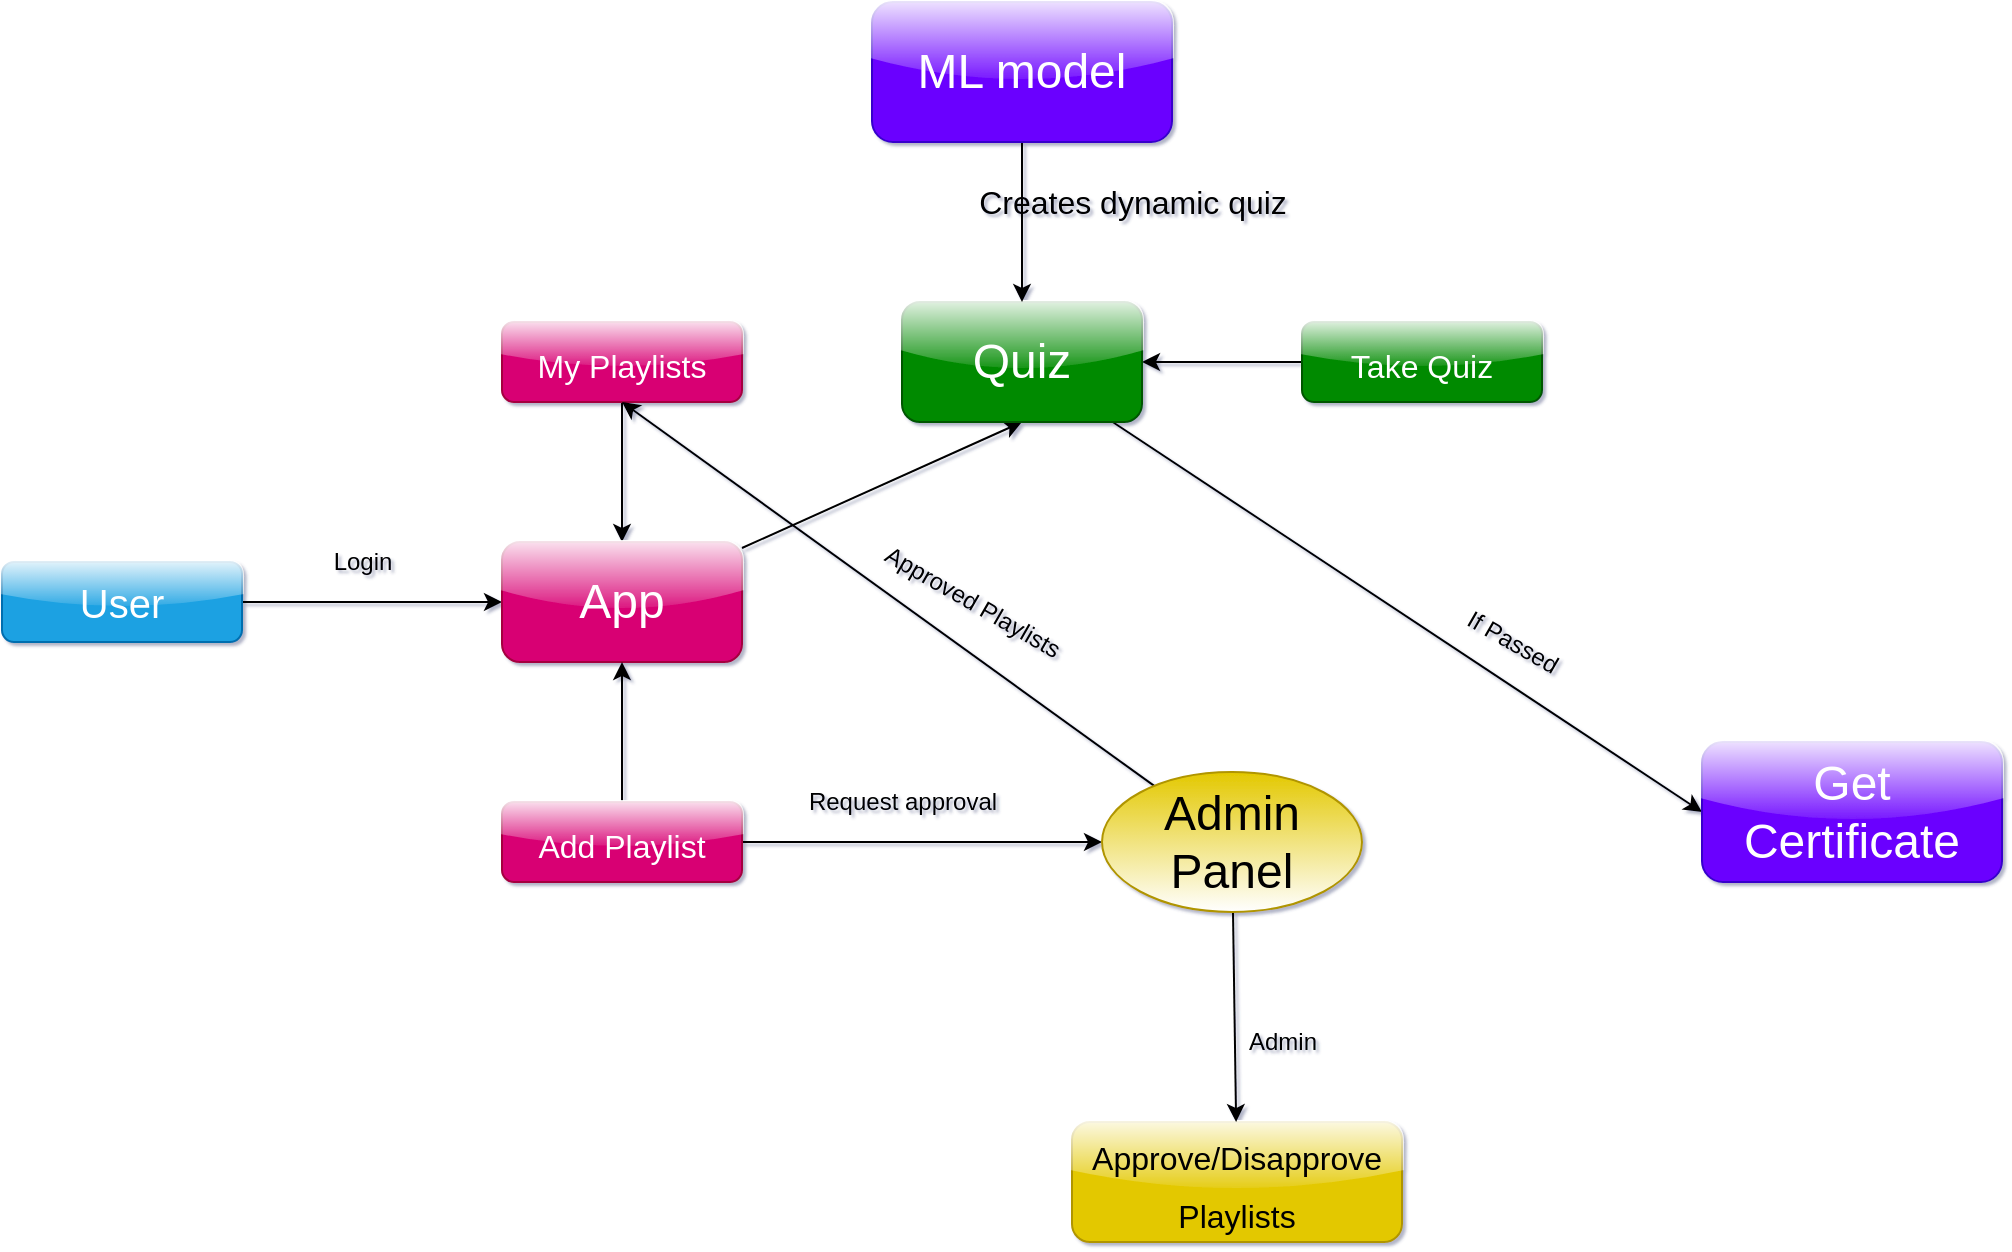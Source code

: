 <mxfile>
    <diagram id="5cV5WibyDMCfgt4raN4z" name="Page-1">
        <mxGraphModel dx="1222" dy="2045" grid="1" gridSize="10" guides="1" tooltips="1" connect="1" arrows="1" fold="1" page="1" pageScale="1" pageWidth="850" pageHeight="1100" background="none" math="0" shadow="1">
            <root>
                <mxCell id="0"/>
                <mxCell id="1" parent="0"/>
                <mxCell id="19" style="edgeStyle=none;html=1;entryX=0.5;entryY=0;entryDx=0;entryDy=0;" edge="1" parent="1" source="5" target="10">
                    <mxGeometry relative="1" as="geometry"/>
                </mxCell>
                <mxCell id="5" value="&lt;font style=&quot;font-size: 16px&quot;&gt;My Playlists&lt;/font&gt;" style="whiteSpace=wrap;html=1;fontSize=24;strokeWidth=1;rounded=1;glass=1;fillColor=#d80073;fontColor=#ffffff;strokeColor=#A50040;" vertex="1" parent="1">
                    <mxGeometry x="280" y="-40" width="120" height="40" as="geometry"/>
                </mxCell>
                <mxCell id="6" value="&lt;span style=&quot;font-size: 16px&quot;&gt;Approve/Disapprove&lt;br&gt;Playlists&lt;br&gt;&lt;/span&gt;" style="whiteSpace=wrap;html=1;fontSize=24;strokeWidth=1;rounded=1;glass=1;fillColor=#e3c800;fontColor=#000000;strokeColor=#B09500;" vertex="1" parent="1">
                    <mxGeometry x="565" y="360" width="165" height="60" as="geometry"/>
                </mxCell>
                <mxCell id="11" value="" style="edgeStyle=none;html=1;" edge="1" parent="1" source="9" target="10">
                    <mxGeometry relative="1" as="geometry"/>
                </mxCell>
                <mxCell id="9" value="&lt;font style=&quot;font-size: 20px&quot;&gt;User&lt;/font&gt;" style="whiteSpace=wrap;html=1;fontSize=24;strokeWidth=1;rounded=1;glass=1;fillColor=#1ba1e2;strokeColor=#006EAF;fontColor=#ffffff;" vertex="1" parent="1">
                    <mxGeometry x="30" y="80" width="120" height="40" as="geometry"/>
                </mxCell>
                <mxCell id="31" style="edgeStyle=none;html=1;entryX=0.5;entryY=1;entryDx=0;entryDy=0;" edge="1" parent="1" source="10" target="27">
                    <mxGeometry relative="1" as="geometry"/>
                </mxCell>
                <mxCell id="10" value="App" style="whiteSpace=wrap;html=1;fontSize=24;fillColor=#d80073;strokeColor=#A50040;fontColor=#ffffff;strokeWidth=1;rounded=1;glass=1;" vertex="1" parent="1">
                    <mxGeometry x="280" y="70" width="120" height="60" as="geometry"/>
                </mxCell>
                <mxCell id="12" value="Login" style="text;html=1;align=center;verticalAlign=middle;resizable=0;points=[];autosize=1;strokeColor=none;fillColor=none;" vertex="1" parent="1">
                    <mxGeometry x="185" y="70" width="50" height="20" as="geometry"/>
                </mxCell>
                <mxCell id="28" value="" style="edgeStyle=none;html=1;" edge="1" parent="1" source="13" target="27">
                    <mxGeometry relative="1" as="geometry"/>
                </mxCell>
                <mxCell id="13" value="&lt;font style=&quot;font-size: 16px&quot;&gt;Take Quiz&lt;/font&gt;" style="whiteSpace=wrap;html=1;fontSize=24;strokeWidth=1;rounded=1;glass=1;fillColor=#008a00;fontColor=#ffffff;strokeColor=#005700;" vertex="1" parent="1">
                    <mxGeometry x="680" y="-40" width="120" height="40" as="geometry"/>
                </mxCell>
                <mxCell id="17" style="edgeStyle=none;html=1;entryX=0.5;entryY=1;entryDx=0;entryDy=0;" edge="1" parent="1" source="16" target="10">
                    <mxGeometry relative="1" as="geometry"/>
                </mxCell>
                <mxCell id="23" style="edgeStyle=none;html=1;entryX=0;entryY=0.5;entryDx=0;entryDy=0;" edge="1" parent="1" source="16" target="20">
                    <mxGeometry relative="1" as="geometry"/>
                </mxCell>
                <mxCell id="16" value="&lt;font style=&quot;font-size: 16px&quot;&gt;Add Playlist&lt;/font&gt;" style="whiteSpace=wrap;html=1;fontSize=24;strokeWidth=1;rounded=1;glass=1;fillColor=#d80073;fontColor=#ffffff;strokeColor=#A50040;" vertex="1" parent="1">
                    <mxGeometry x="280" y="200" width="120" height="40" as="geometry"/>
                </mxCell>
                <mxCell id="25" style="edgeStyle=none;html=1;entryX=0.5;entryY=1;entryDx=0;entryDy=0;" edge="1" parent="1" source="20" target="5">
                    <mxGeometry relative="1" as="geometry"/>
                </mxCell>
                <mxCell id="29" style="edgeStyle=none;html=1;" edge="1" parent="1" source="20" target="6">
                    <mxGeometry relative="1" as="geometry"/>
                </mxCell>
                <mxCell id="20" value="Admin&lt;br&gt;Panel" style="ellipse;whiteSpace=wrap;html=1;fontSize=24;fillColor=#e3c800;strokeColor=#B09500;fontColor=#000000;strokeWidth=1;rounded=1;glass=1;gradientColor=#ffffff;" vertex="1" parent="1">
                    <mxGeometry x="580" y="185" width="130" height="70" as="geometry"/>
                </mxCell>
                <mxCell id="24" value="Request approval" style="text;html=1;align=center;verticalAlign=middle;resizable=0;points=[];autosize=1;strokeColor=none;fillColor=none;" vertex="1" parent="1">
                    <mxGeometry x="425" y="190" width="110" height="20" as="geometry"/>
                </mxCell>
                <mxCell id="26" value="Approved Playlists" style="text;html=1;align=center;verticalAlign=middle;resizable=0;points=[];autosize=1;strokeColor=none;fillColor=none;rotation=30;" vertex="1" parent="1">
                    <mxGeometry x="460" y="90" width="110" height="20" as="geometry"/>
                </mxCell>
                <mxCell id="36" style="edgeStyle=none;html=1;entryX=0;entryY=0.5;entryDx=0;entryDy=0;fontSize=16;" edge="1" parent="1" source="27" target="34">
                    <mxGeometry relative="1" as="geometry"/>
                </mxCell>
                <mxCell id="27" value="Quiz" style="whiteSpace=wrap;html=1;fontSize=24;fillColor=#008a00;strokeColor=#005700;fontColor=#ffffff;strokeWidth=1;rounded=1;glass=1;" vertex="1" parent="1">
                    <mxGeometry x="480" y="-50" width="120" height="60" as="geometry"/>
                </mxCell>
                <mxCell id="30" value="Admin" style="text;html=1;align=center;verticalAlign=middle;resizable=0;points=[];autosize=1;strokeColor=none;fillColor=none;" vertex="1" parent="1">
                    <mxGeometry x="645" y="310" width="50" height="20" as="geometry"/>
                </mxCell>
                <mxCell id="34" value="Get Certificate" style="whiteSpace=wrap;html=1;fontSize=24;fillColor=#6a00ff;strokeColor=#3700CC;fontColor=#ffffff;strokeWidth=1;rounded=1;glass=1;" vertex="1" parent="1">
                    <mxGeometry x="880" y="170" width="150" height="70" as="geometry"/>
                </mxCell>
                <mxCell id="37" value="If Passed" style="text;html=1;align=center;verticalAlign=middle;resizable=0;points=[];autosize=1;strokeColor=none;fillColor=none;rotation=30;" vertex="1" parent="1">
                    <mxGeometry x="750.001" y="110.0" width="70" height="20" as="geometry"/>
                </mxCell>
                <mxCell id="39" style="edgeStyle=none;html=1;entryX=0.5;entryY=0;entryDx=0;entryDy=0;fontSize=16;" edge="1" parent="1" source="38" target="27">
                    <mxGeometry relative="1" as="geometry"/>
                </mxCell>
                <mxCell id="38" value="ML model" style="whiteSpace=wrap;html=1;fontSize=24;fillColor=#6a00ff;strokeColor=#3700CC;fontColor=#ffffff;strokeWidth=1;rounded=1;glass=1;" vertex="1" parent="1">
                    <mxGeometry x="465" y="-200" width="150" height="70" as="geometry"/>
                </mxCell>
                <mxCell id="40" value="Creates dynamic quiz" style="text;html=1;align=center;verticalAlign=middle;resizable=0;points=[];autosize=1;strokeColor=none;fillColor=none;fontSize=16;" vertex="1" parent="1">
                    <mxGeometry x="510" y="-110" width="170" height="20" as="geometry"/>
                </mxCell>
            </root>
        </mxGraphModel>
    </diagram>
</mxfile>
